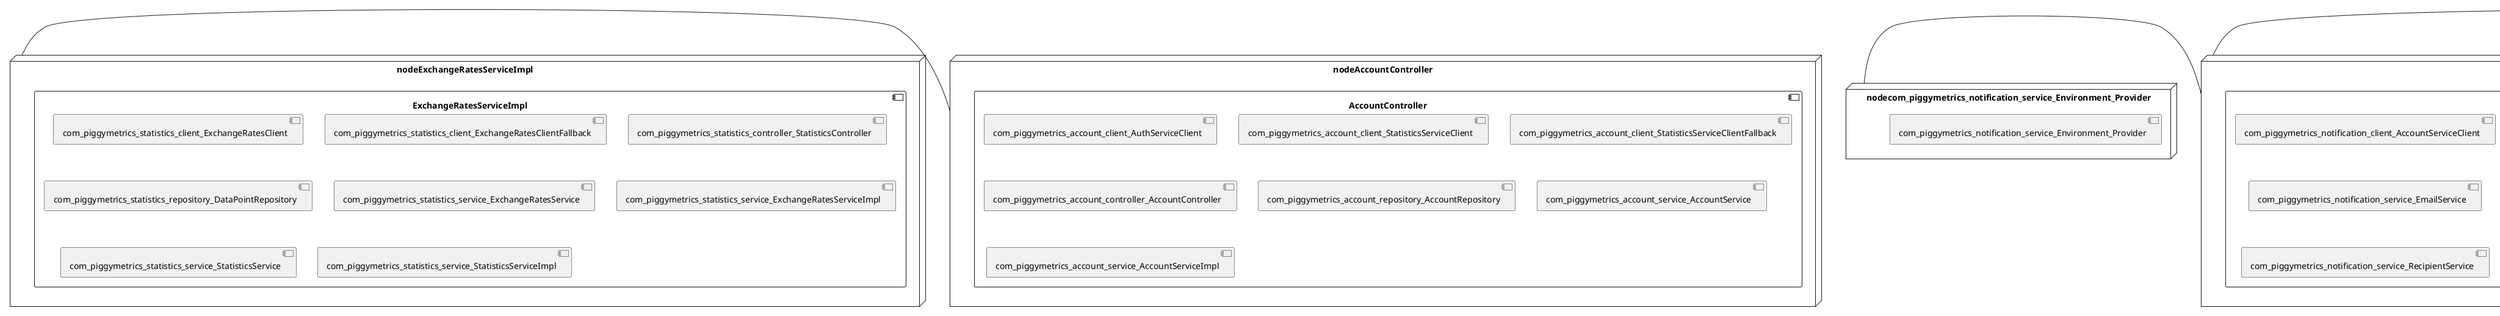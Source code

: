 @startuml
skinparam fixCircleLabelOverlapping true
skinparam componentStyle uml2
node nodeAccountController {
component AccountController {
[com_piggymetrics_account_client_AuthServiceClient] [[sqshq-piggymetrics.system#_WO6WJMTAEe60bdOvQKyA8Q]]
[com_piggymetrics_account_client_StatisticsServiceClient] [[sqshq-piggymetrics.system#_WO6WJMTAEe60bdOvQKyA8Q]]
[com_piggymetrics_account_client_StatisticsServiceClientFallback] [[sqshq-piggymetrics.system#_WO6WJMTAEe60bdOvQKyA8Q]]
[com_piggymetrics_account_controller_AccountController] [[sqshq-piggymetrics.system#_WO6WJMTAEe60bdOvQKyA8Q]]
[com_piggymetrics_account_repository_AccountRepository] [[sqshq-piggymetrics.system#_WO6WJMTAEe60bdOvQKyA8Q]]
[com_piggymetrics_account_service_AccountService] [[sqshq-piggymetrics.system#_WO6WJMTAEe60bdOvQKyA8Q]]
[com_piggymetrics_account_service_AccountServiceImpl] [[sqshq-piggymetrics.system#_WO6WJMTAEe60bdOvQKyA8Q]]
}
}
node nodeExchangeRatesServiceImpl {
component ExchangeRatesServiceImpl {
[com_piggymetrics_statistics_client_ExchangeRatesClient] [[sqshq-piggymetrics.system#_WO6WJMTAEe60bdOvQKyA8Q]]
[com_piggymetrics_statistics_client_ExchangeRatesClientFallback] [[sqshq-piggymetrics.system#_WO6WJMTAEe60bdOvQKyA8Q]]
[com_piggymetrics_statistics_controller_StatisticsController] [[sqshq-piggymetrics.system#_WO6WJMTAEe60bdOvQKyA8Q]]
[com_piggymetrics_statistics_repository_DataPointRepository] [[sqshq-piggymetrics.system#_WO6WJMTAEe60bdOvQKyA8Q]]
[com_piggymetrics_statistics_service_ExchangeRatesService] [[sqshq-piggymetrics.system#_WO6WJMTAEe60bdOvQKyA8Q]]
[com_piggymetrics_statistics_service_ExchangeRatesServiceImpl] [[sqshq-piggymetrics.system#_WO6WJMTAEe60bdOvQKyA8Q]]
[com_piggymetrics_statistics_service_StatisticsService] [[sqshq-piggymetrics.system#_WO6WJMTAEe60bdOvQKyA8Q]]
[com_piggymetrics_statistics_service_StatisticsServiceImpl] [[sqshq-piggymetrics.system#_WO6WJMTAEe60bdOvQKyA8Q]]
}
}
node nodeNotificationServiceImpl {
component NotificationServiceImpl {
[com_piggymetrics_notification_client_AccountServiceClient] [[sqshq-piggymetrics.system#_WO6WJMTAEe60bdOvQKyA8Q]]
[com_piggymetrics_notification_controller_RecipientController] [[sqshq-piggymetrics.system#_WO6WJMTAEe60bdOvQKyA8Q]]
[com_piggymetrics_notification_repository_RecipientRepository] [[sqshq-piggymetrics.system#_WO6WJMTAEe60bdOvQKyA8Q]]
[com_piggymetrics_notification_service_EmailService] [[sqshq-piggymetrics.system#_WO6WJMTAEe60bdOvQKyA8Q]]
[com_piggymetrics_notification_service_EmailServiceImpl] [[sqshq-piggymetrics.system#_WO6WJMTAEe60bdOvQKyA8Q]]
[com_piggymetrics_notification_service_NotificationServiceImpl] [[sqshq-piggymetrics.system#_WO6WJMTAEe60bdOvQKyA8Q]]
[com_piggymetrics_notification_service_RecipientService] [[sqshq-piggymetrics.system#_WO6WJMTAEe60bdOvQKyA8Q]]
[com_piggymetrics_notification_service_RecipientServiceImpl] [[sqshq-piggymetrics.system#_WO6WJMTAEe60bdOvQKyA8Q]]
}
}
node nodeUserController {
component UserController {
[com_piggymetrics_auth_controller_UserController] [[sqshq-piggymetrics.system#_WO6WJMTAEe60bdOvQKyA8Q]]
[com_piggymetrics_auth_repository_UserRepository] [[sqshq-piggymetrics.system#_WO6WJMTAEe60bdOvQKyA8Q]]
[com_piggymetrics_auth_service_UserService] [[sqshq-piggymetrics.system#_WO6WJMTAEe60bdOvQKyA8Q]]
[com_piggymetrics_auth_service_UserServiceImpl] [[sqshq-piggymetrics.system#_WO6WJMTAEe60bdOvQKyA8Q]]
[com_piggymetrics_auth_service_security_MongoUserDetailsService] [[sqshq-piggymetrics.system#_WO6WJMTAEe60bdOvQKyA8Q]]
}
}
node nodecom_piggymetrics_notification_service_Environment_Provider {
[com_piggymetrics_notification_service_Environment_Provider] [[sqshq-piggymetrics.system#_WO6WJMTAEe60bdOvQKyA8Q]]
}
node nodecom_piggymetrics_notification_service_JavaMailSender_Provider {
[com_piggymetrics_notification_service_JavaMailSender_Provider] [[sqshq-piggymetrics.system#_WO6WJMTAEe60bdOvQKyA8Q]]
}
node noderates_client_latest_Provider {
[rates_client_latest_Provider] [[sqshq-piggymetrics.system#_WO6WJMTAEe60bdOvQKyA8Q]]
}
[nodeExchangeRatesServiceImpl] - [nodeAccountController]
[nodecom_piggymetrics_notification_service_Environment_Provider] - [nodeNotificationServiceImpl]
[nodecom_piggymetrics_notification_service_JavaMailSender_Provider] - [nodeNotificationServiceImpl]

@enduml
